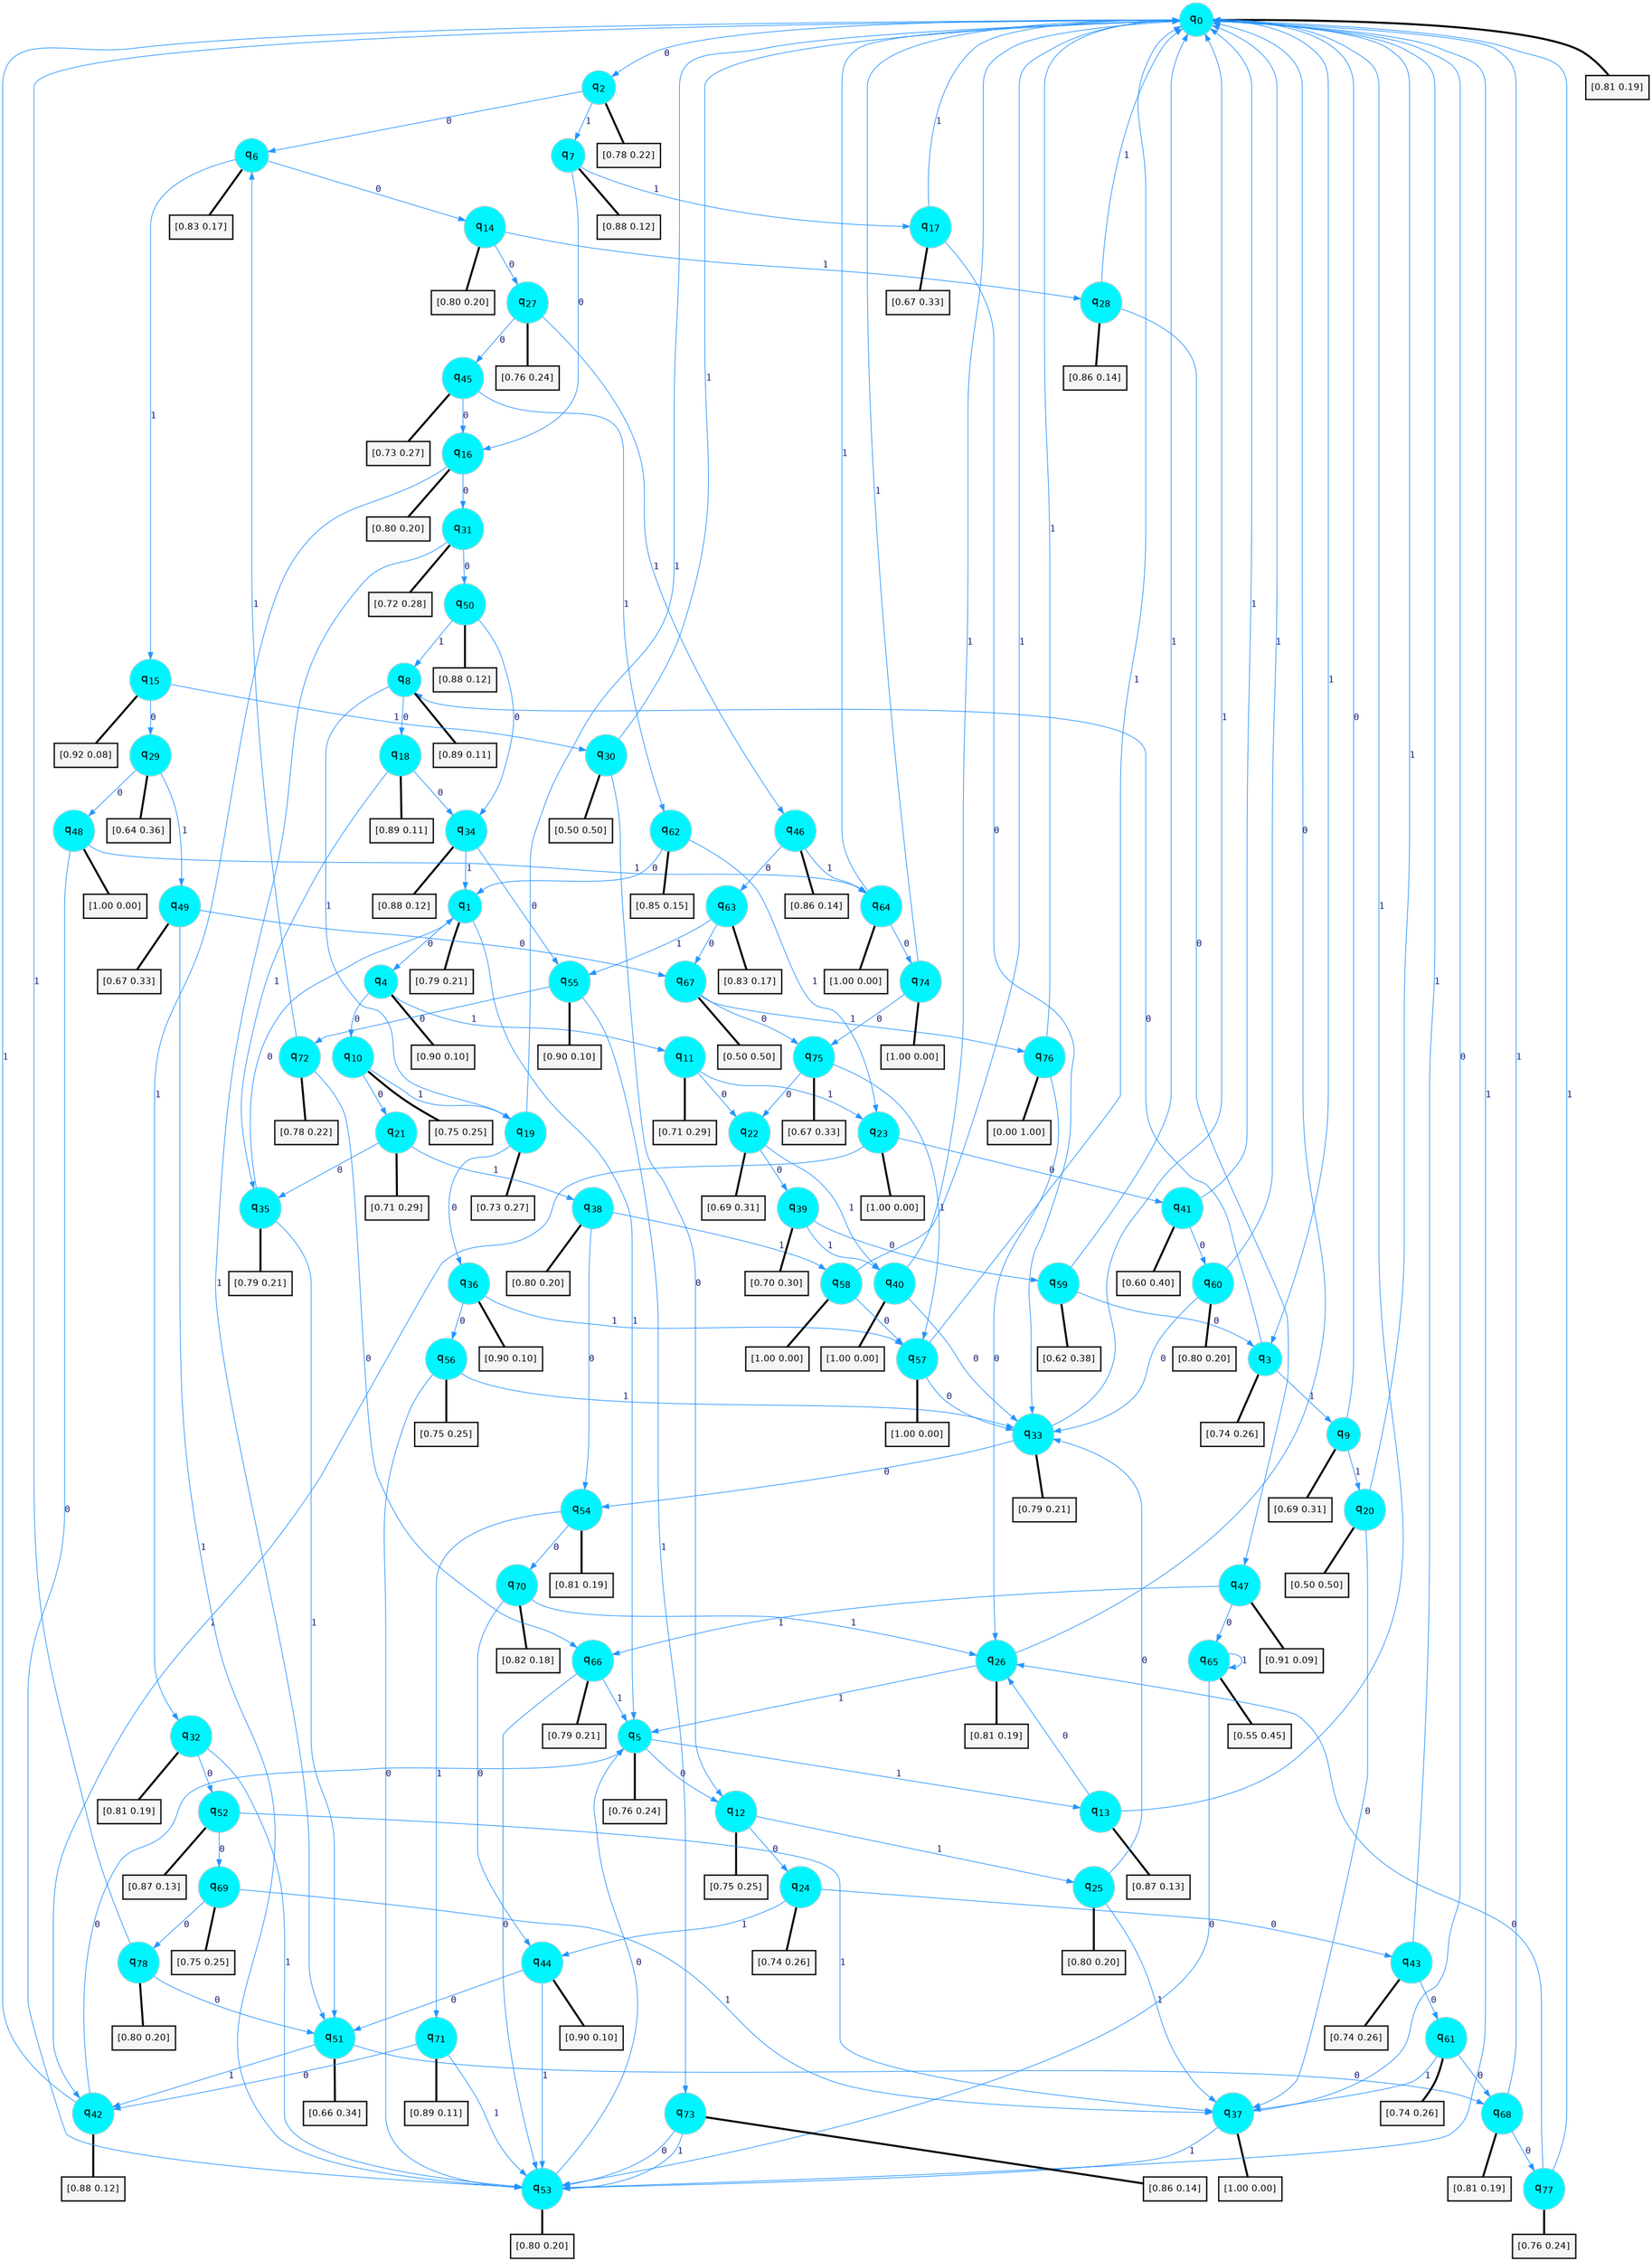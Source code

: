 digraph G {
graph [
bgcolor=transparent, dpi=300, rankdir=TD, size="40,25"];
node [
color=gray, fillcolor=turquoise1, fontcolor=black, fontname=Helvetica, fontsize=16, fontweight=bold, shape=circle, style=filled];
edge [
arrowsize=1, color=dodgerblue1, fontcolor=midnightblue, fontname=courier, fontweight=bold, penwidth=1, style=solid, weight=20];
0[label=<q<SUB>0</SUB>>];
1[label=<q<SUB>1</SUB>>];
2[label=<q<SUB>2</SUB>>];
3[label=<q<SUB>3</SUB>>];
4[label=<q<SUB>4</SUB>>];
5[label=<q<SUB>5</SUB>>];
6[label=<q<SUB>6</SUB>>];
7[label=<q<SUB>7</SUB>>];
8[label=<q<SUB>8</SUB>>];
9[label=<q<SUB>9</SUB>>];
10[label=<q<SUB>10</SUB>>];
11[label=<q<SUB>11</SUB>>];
12[label=<q<SUB>12</SUB>>];
13[label=<q<SUB>13</SUB>>];
14[label=<q<SUB>14</SUB>>];
15[label=<q<SUB>15</SUB>>];
16[label=<q<SUB>16</SUB>>];
17[label=<q<SUB>17</SUB>>];
18[label=<q<SUB>18</SUB>>];
19[label=<q<SUB>19</SUB>>];
20[label=<q<SUB>20</SUB>>];
21[label=<q<SUB>21</SUB>>];
22[label=<q<SUB>22</SUB>>];
23[label=<q<SUB>23</SUB>>];
24[label=<q<SUB>24</SUB>>];
25[label=<q<SUB>25</SUB>>];
26[label=<q<SUB>26</SUB>>];
27[label=<q<SUB>27</SUB>>];
28[label=<q<SUB>28</SUB>>];
29[label=<q<SUB>29</SUB>>];
30[label=<q<SUB>30</SUB>>];
31[label=<q<SUB>31</SUB>>];
32[label=<q<SUB>32</SUB>>];
33[label=<q<SUB>33</SUB>>];
34[label=<q<SUB>34</SUB>>];
35[label=<q<SUB>35</SUB>>];
36[label=<q<SUB>36</SUB>>];
37[label=<q<SUB>37</SUB>>];
38[label=<q<SUB>38</SUB>>];
39[label=<q<SUB>39</SUB>>];
40[label=<q<SUB>40</SUB>>];
41[label=<q<SUB>41</SUB>>];
42[label=<q<SUB>42</SUB>>];
43[label=<q<SUB>43</SUB>>];
44[label=<q<SUB>44</SUB>>];
45[label=<q<SUB>45</SUB>>];
46[label=<q<SUB>46</SUB>>];
47[label=<q<SUB>47</SUB>>];
48[label=<q<SUB>48</SUB>>];
49[label=<q<SUB>49</SUB>>];
50[label=<q<SUB>50</SUB>>];
51[label=<q<SUB>51</SUB>>];
52[label=<q<SUB>52</SUB>>];
53[label=<q<SUB>53</SUB>>];
54[label=<q<SUB>54</SUB>>];
55[label=<q<SUB>55</SUB>>];
56[label=<q<SUB>56</SUB>>];
57[label=<q<SUB>57</SUB>>];
58[label=<q<SUB>58</SUB>>];
59[label=<q<SUB>59</SUB>>];
60[label=<q<SUB>60</SUB>>];
61[label=<q<SUB>61</SUB>>];
62[label=<q<SUB>62</SUB>>];
63[label=<q<SUB>63</SUB>>];
64[label=<q<SUB>64</SUB>>];
65[label=<q<SUB>65</SUB>>];
66[label=<q<SUB>66</SUB>>];
67[label=<q<SUB>67</SUB>>];
68[label=<q<SUB>68</SUB>>];
69[label=<q<SUB>69</SUB>>];
70[label=<q<SUB>70</SUB>>];
71[label=<q<SUB>71</SUB>>];
72[label=<q<SUB>72</SUB>>];
73[label=<q<SUB>73</SUB>>];
74[label=<q<SUB>74</SUB>>];
75[label=<q<SUB>75</SUB>>];
76[label=<q<SUB>76</SUB>>];
77[label=<q<SUB>77</SUB>>];
78[label=<q<SUB>78</SUB>>];
79[label="[0.81 0.19]", shape=box,fontcolor=black, fontname=Helvetica, fontsize=14, penwidth=2, fillcolor=whitesmoke,color=black];
80[label="[0.79 0.21]", shape=box,fontcolor=black, fontname=Helvetica, fontsize=14, penwidth=2, fillcolor=whitesmoke,color=black];
81[label="[0.78 0.22]", shape=box,fontcolor=black, fontname=Helvetica, fontsize=14, penwidth=2, fillcolor=whitesmoke,color=black];
82[label="[0.74 0.26]", shape=box,fontcolor=black, fontname=Helvetica, fontsize=14, penwidth=2, fillcolor=whitesmoke,color=black];
83[label="[0.90 0.10]", shape=box,fontcolor=black, fontname=Helvetica, fontsize=14, penwidth=2, fillcolor=whitesmoke,color=black];
84[label="[0.76 0.24]", shape=box,fontcolor=black, fontname=Helvetica, fontsize=14, penwidth=2, fillcolor=whitesmoke,color=black];
85[label="[0.83 0.17]", shape=box,fontcolor=black, fontname=Helvetica, fontsize=14, penwidth=2, fillcolor=whitesmoke,color=black];
86[label="[0.88 0.12]", shape=box,fontcolor=black, fontname=Helvetica, fontsize=14, penwidth=2, fillcolor=whitesmoke,color=black];
87[label="[0.89 0.11]", shape=box,fontcolor=black, fontname=Helvetica, fontsize=14, penwidth=2, fillcolor=whitesmoke,color=black];
88[label="[0.69 0.31]", shape=box,fontcolor=black, fontname=Helvetica, fontsize=14, penwidth=2, fillcolor=whitesmoke,color=black];
89[label="[0.75 0.25]", shape=box,fontcolor=black, fontname=Helvetica, fontsize=14, penwidth=2, fillcolor=whitesmoke,color=black];
90[label="[0.71 0.29]", shape=box,fontcolor=black, fontname=Helvetica, fontsize=14, penwidth=2, fillcolor=whitesmoke,color=black];
91[label="[0.75 0.25]", shape=box,fontcolor=black, fontname=Helvetica, fontsize=14, penwidth=2, fillcolor=whitesmoke,color=black];
92[label="[0.87 0.13]", shape=box,fontcolor=black, fontname=Helvetica, fontsize=14, penwidth=2, fillcolor=whitesmoke,color=black];
93[label="[0.80 0.20]", shape=box,fontcolor=black, fontname=Helvetica, fontsize=14, penwidth=2, fillcolor=whitesmoke,color=black];
94[label="[0.92 0.08]", shape=box,fontcolor=black, fontname=Helvetica, fontsize=14, penwidth=2, fillcolor=whitesmoke,color=black];
95[label="[0.80 0.20]", shape=box,fontcolor=black, fontname=Helvetica, fontsize=14, penwidth=2, fillcolor=whitesmoke,color=black];
96[label="[0.67 0.33]", shape=box,fontcolor=black, fontname=Helvetica, fontsize=14, penwidth=2, fillcolor=whitesmoke,color=black];
97[label="[0.89 0.11]", shape=box,fontcolor=black, fontname=Helvetica, fontsize=14, penwidth=2, fillcolor=whitesmoke,color=black];
98[label="[0.73 0.27]", shape=box,fontcolor=black, fontname=Helvetica, fontsize=14, penwidth=2, fillcolor=whitesmoke,color=black];
99[label="[0.50 0.50]", shape=box,fontcolor=black, fontname=Helvetica, fontsize=14, penwidth=2, fillcolor=whitesmoke,color=black];
100[label="[0.71 0.29]", shape=box,fontcolor=black, fontname=Helvetica, fontsize=14, penwidth=2, fillcolor=whitesmoke,color=black];
101[label="[0.69 0.31]", shape=box,fontcolor=black, fontname=Helvetica, fontsize=14, penwidth=2, fillcolor=whitesmoke,color=black];
102[label="[1.00 0.00]", shape=box,fontcolor=black, fontname=Helvetica, fontsize=14, penwidth=2, fillcolor=whitesmoke,color=black];
103[label="[0.74 0.26]", shape=box,fontcolor=black, fontname=Helvetica, fontsize=14, penwidth=2, fillcolor=whitesmoke,color=black];
104[label="[0.80 0.20]", shape=box,fontcolor=black, fontname=Helvetica, fontsize=14, penwidth=2, fillcolor=whitesmoke,color=black];
105[label="[0.81 0.19]", shape=box,fontcolor=black, fontname=Helvetica, fontsize=14, penwidth=2, fillcolor=whitesmoke,color=black];
106[label="[0.76 0.24]", shape=box,fontcolor=black, fontname=Helvetica, fontsize=14, penwidth=2, fillcolor=whitesmoke,color=black];
107[label="[0.86 0.14]", shape=box,fontcolor=black, fontname=Helvetica, fontsize=14, penwidth=2, fillcolor=whitesmoke,color=black];
108[label="[0.64 0.36]", shape=box,fontcolor=black, fontname=Helvetica, fontsize=14, penwidth=2, fillcolor=whitesmoke,color=black];
109[label="[0.50 0.50]", shape=box,fontcolor=black, fontname=Helvetica, fontsize=14, penwidth=2, fillcolor=whitesmoke,color=black];
110[label="[0.72 0.28]", shape=box,fontcolor=black, fontname=Helvetica, fontsize=14, penwidth=2, fillcolor=whitesmoke,color=black];
111[label="[0.81 0.19]", shape=box,fontcolor=black, fontname=Helvetica, fontsize=14, penwidth=2, fillcolor=whitesmoke,color=black];
112[label="[0.79 0.21]", shape=box,fontcolor=black, fontname=Helvetica, fontsize=14, penwidth=2, fillcolor=whitesmoke,color=black];
113[label="[0.88 0.12]", shape=box,fontcolor=black, fontname=Helvetica, fontsize=14, penwidth=2, fillcolor=whitesmoke,color=black];
114[label="[0.79 0.21]", shape=box,fontcolor=black, fontname=Helvetica, fontsize=14, penwidth=2, fillcolor=whitesmoke,color=black];
115[label="[0.90 0.10]", shape=box,fontcolor=black, fontname=Helvetica, fontsize=14, penwidth=2, fillcolor=whitesmoke,color=black];
116[label="[1.00 0.00]", shape=box,fontcolor=black, fontname=Helvetica, fontsize=14, penwidth=2, fillcolor=whitesmoke,color=black];
117[label="[0.80 0.20]", shape=box,fontcolor=black, fontname=Helvetica, fontsize=14, penwidth=2, fillcolor=whitesmoke,color=black];
118[label="[0.70 0.30]", shape=box,fontcolor=black, fontname=Helvetica, fontsize=14, penwidth=2, fillcolor=whitesmoke,color=black];
119[label="[1.00 0.00]", shape=box,fontcolor=black, fontname=Helvetica, fontsize=14, penwidth=2, fillcolor=whitesmoke,color=black];
120[label="[0.60 0.40]", shape=box,fontcolor=black, fontname=Helvetica, fontsize=14, penwidth=2, fillcolor=whitesmoke,color=black];
121[label="[0.88 0.12]", shape=box,fontcolor=black, fontname=Helvetica, fontsize=14, penwidth=2, fillcolor=whitesmoke,color=black];
122[label="[0.74 0.26]", shape=box,fontcolor=black, fontname=Helvetica, fontsize=14, penwidth=2, fillcolor=whitesmoke,color=black];
123[label="[0.90 0.10]", shape=box,fontcolor=black, fontname=Helvetica, fontsize=14, penwidth=2, fillcolor=whitesmoke,color=black];
124[label="[0.73 0.27]", shape=box,fontcolor=black, fontname=Helvetica, fontsize=14, penwidth=2, fillcolor=whitesmoke,color=black];
125[label="[0.86 0.14]", shape=box,fontcolor=black, fontname=Helvetica, fontsize=14, penwidth=2, fillcolor=whitesmoke,color=black];
126[label="[0.91 0.09]", shape=box,fontcolor=black, fontname=Helvetica, fontsize=14, penwidth=2, fillcolor=whitesmoke,color=black];
127[label="[1.00 0.00]", shape=box,fontcolor=black, fontname=Helvetica, fontsize=14, penwidth=2, fillcolor=whitesmoke,color=black];
128[label="[0.67 0.33]", shape=box,fontcolor=black, fontname=Helvetica, fontsize=14, penwidth=2, fillcolor=whitesmoke,color=black];
129[label="[0.88 0.12]", shape=box,fontcolor=black, fontname=Helvetica, fontsize=14, penwidth=2, fillcolor=whitesmoke,color=black];
130[label="[0.66 0.34]", shape=box,fontcolor=black, fontname=Helvetica, fontsize=14, penwidth=2, fillcolor=whitesmoke,color=black];
131[label="[0.87 0.13]", shape=box,fontcolor=black, fontname=Helvetica, fontsize=14, penwidth=2, fillcolor=whitesmoke,color=black];
132[label="[0.80 0.20]", shape=box,fontcolor=black, fontname=Helvetica, fontsize=14, penwidth=2, fillcolor=whitesmoke,color=black];
133[label="[0.81 0.19]", shape=box,fontcolor=black, fontname=Helvetica, fontsize=14, penwidth=2, fillcolor=whitesmoke,color=black];
134[label="[0.90 0.10]", shape=box,fontcolor=black, fontname=Helvetica, fontsize=14, penwidth=2, fillcolor=whitesmoke,color=black];
135[label="[0.75 0.25]", shape=box,fontcolor=black, fontname=Helvetica, fontsize=14, penwidth=2, fillcolor=whitesmoke,color=black];
136[label="[1.00 0.00]", shape=box,fontcolor=black, fontname=Helvetica, fontsize=14, penwidth=2, fillcolor=whitesmoke,color=black];
137[label="[1.00 0.00]", shape=box,fontcolor=black, fontname=Helvetica, fontsize=14, penwidth=2, fillcolor=whitesmoke,color=black];
138[label="[0.62 0.38]", shape=box,fontcolor=black, fontname=Helvetica, fontsize=14, penwidth=2, fillcolor=whitesmoke,color=black];
139[label="[0.80 0.20]", shape=box,fontcolor=black, fontname=Helvetica, fontsize=14, penwidth=2, fillcolor=whitesmoke,color=black];
140[label="[0.74 0.26]", shape=box,fontcolor=black, fontname=Helvetica, fontsize=14, penwidth=2, fillcolor=whitesmoke,color=black];
141[label="[0.85 0.15]", shape=box,fontcolor=black, fontname=Helvetica, fontsize=14, penwidth=2, fillcolor=whitesmoke,color=black];
142[label="[0.83 0.17]", shape=box,fontcolor=black, fontname=Helvetica, fontsize=14, penwidth=2, fillcolor=whitesmoke,color=black];
143[label="[1.00 0.00]", shape=box,fontcolor=black, fontname=Helvetica, fontsize=14, penwidth=2, fillcolor=whitesmoke,color=black];
144[label="[0.55 0.45]", shape=box,fontcolor=black, fontname=Helvetica, fontsize=14, penwidth=2, fillcolor=whitesmoke,color=black];
145[label="[0.79 0.21]", shape=box,fontcolor=black, fontname=Helvetica, fontsize=14, penwidth=2, fillcolor=whitesmoke,color=black];
146[label="[0.50 0.50]", shape=box,fontcolor=black, fontname=Helvetica, fontsize=14, penwidth=2, fillcolor=whitesmoke,color=black];
147[label="[0.81 0.19]", shape=box,fontcolor=black, fontname=Helvetica, fontsize=14, penwidth=2, fillcolor=whitesmoke,color=black];
148[label="[0.75 0.25]", shape=box,fontcolor=black, fontname=Helvetica, fontsize=14, penwidth=2, fillcolor=whitesmoke,color=black];
149[label="[0.82 0.18]", shape=box,fontcolor=black, fontname=Helvetica, fontsize=14, penwidth=2, fillcolor=whitesmoke,color=black];
150[label="[0.89 0.11]", shape=box,fontcolor=black, fontname=Helvetica, fontsize=14, penwidth=2, fillcolor=whitesmoke,color=black];
151[label="[0.78 0.22]", shape=box,fontcolor=black, fontname=Helvetica, fontsize=14, penwidth=2, fillcolor=whitesmoke,color=black];
152[label="[0.86 0.14]", shape=box,fontcolor=black, fontname=Helvetica, fontsize=14, penwidth=2, fillcolor=whitesmoke,color=black];
153[label="[1.00 0.00]", shape=box,fontcolor=black, fontname=Helvetica, fontsize=14, penwidth=2, fillcolor=whitesmoke,color=black];
154[label="[0.67 0.33]", shape=box,fontcolor=black, fontname=Helvetica, fontsize=14, penwidth=2, fillcolor=whitesmoke,color=black];
155[label="[0.00 1.00]", shape=box,fontcolor=black, fontname=Helvetica, fontsize=14, penwidth=2, fillcolor=whitesmoke,color=black];
156[label="[0.76 0.24]", shape=box,fontcolor=black, fontname=Helvetica, fontsize=14, penwidth=2, fillcolor=whitesmoke,color=black];
157[label="[0.80 0.20]", shape=box,fontcolor=black, fontname=Helvetica, fontsize=14, penwidth=2, fillcolor=whitesmoke,color=black];
0->2 [label=0];
0->3 [label=1];
0->79 [arrowhead=none, penwidth=3,color=black];
1->4 [label=0];
1->5 [label=1];
1->80 [arrowhead=none, penwidth=3,color=black];
2->6 [label=0];
2->7 [label=1];
2->81 [arrowhead=none, penwidth=3,color=black];
3->8 [label=0];
3->9 [label=1];
3->82 [arrowhead=none, penwidth=3,color=black];
4->10 [label=0];
4->11 [label=1];
4->83 [arrowhead=none, penwidth=3,color=black];
5->12 [label=0];
5->13 [label=1];
5->84 [arrowhead=none, penwidth=3,color=black];
6->14 [label=0];
6->15 [label=1];
6->85 [arrowhead=none, penwidth=3,color=black];
7->16 [label=0];
7->17 [label=1];
7->86 [arrowhead=none, penwidth=3,color=black];
8->18 [label=0];
8->19 [label=1];
8->87 [arrowhead=none, penwidth=3,color=black];
9->0 [label=0];
9->20 [label=1];
9->88 [arrowhead=none, penwidth=3,color=black];
10->21 [label=0];
10->19 [label=1];
10->89 [arrowhead=none, penwidth=3,color=black];
11->22 [label=0];
11->23 [label=1];
11->90 [arrowhead=none, penwidth=3,color=black];
12->24 [label=0];
12->25 [label=1];
12->91 [arrowhead=none, penwidth=3,color=black];
13->26 [label=0];
13->0 [label=1];
13->92 [arrowhead=none, penwidth=3,color=black];
14->27 [label=0];
14->28 [label=1];
14->93 [arrowhead=none, penwidth=3,color=black];
15->29 [label=0];
15->30 [label=1];
15->94 [arrowhead=none, penwidth=3,color=black];
16->31 [label=0];
16->32 [label=1];
16->95 [arrowhead=none, penwidth=3,color=black];
17->33 [label=0];
17->0 [label=1];
17->96 [arrowhead=none, penwidth=3,color=black];
18->34 [label=0];
18->35 [label=1];
18->97 [arrowhead=none, penwidth=3,color=black];
19->36 [label=0];
19->0 [label=1];
19->98 [arrowhead=none, penwidth=3,color=black];
20->37 [label=0];
20->0 [label=1];
20->99 [arrowhead=none, penwidth=3,color=black];
21->35 [label=0];
21->38 [label=1];
21->100 [arrowhead=none, penwidth=3,color=black];
22->39 [label=0];
22->40 [label=1];
22->101 [arrowhead=none, penwidth=3,color=black];
23->41 [label=0];
23->42 [label=1];
23->102 [arrowhead=none, penwidth=3,color=black];
24->43 [label=0];
24->44 [label=1];
24->103 [arrowhead=none, penwidth=3,color=black];
25->33 [label=0];
25->37 [label=1];
25->104 [arrowhead=none, penwidth=3,color=black];
26->0 [label=0];
26->5 [label=1];
26->105 [arrowhead=none, penwidth=3,color=black];
27->45 [label=0];
27->46 [label=1];
27->106 [arrowhead=none, penwidth=3,color=black];
28->47 [label=0];
28->0 [label=1];
28->107 [arrowhead=none, penwidth=3,color=black];
29->48 [label=0];
29->49 [label=1];
29->108 [arrowhead=none, penwidth=3,color=black];
30->12 [label=0];
30->0 [label=1];
30->109 [arrowhead=none, penwidth=3,color=black];
31->50 [label=0];
31->51 [label=1];
31->110 [arrowhead=none, penwidth=3,color=black];
32->52 [label=0];
32->53 [label=1];
32->111 [arrowhead=none, penwidth=3,color=black];
33->54 [label=0];
33->0 [label=1];
33->112 [arrowhead=none, penwidth=3,color=black];
34->55 [label=0];
34->1 [label=1];
34->113 [arrowhead=none, penwidth=3,color=black];
35->1 [label=0];
35->51 [label=1];
35->114 [arrowhead=none, penwidth=3,color=black];
36->56 [label=0];
36->57 [label=1];
36->115 [arrowhead=none, penwidth=3,color=black];
37->0 [label=0];
37->53 [label=1];
37->116 [arrowhead=none, penwidth=3,color=black];
38->54 [label=0];
38->58 [label=1];
38->117 [arrowhead=none, penwidth=3,color=black];
39->59 [label=0];
39->40 [label=1];
39->118 [arrowhead=none, penwidth=3,color=black];
40->33 [label=0];
40->0 [label=1];
40->119 [arrowhead=none, penwidth=3,color=black];
41->60 [label=0];
41->0 [label=1];
41->120 [arrowhead=none, penwidth=3,color=black];
42->5 [label=0];
42->0 [label=1];
42->121 [arrowhead=none, penwidth=3,color=black];
43->61 [label=0];
43->0 [label=1];
43->122 [arrowhead=none, penwidth=3,color=black];
44->51 [label=0];
44->53 [label=1];
44->123 [arrowhead=none, penwidth=3,color=black];
45->16 [label=0];
45->62 [label=1];
45->124 [arrowhead=none, penwidth=3,color=black];
46->63 [label=0];
46->64 [label=1];
46->125 [arrowhead=none, penwidth=3,color=black];
47->65 [label=0];
47->66 [label=1];
47->126 [arrowhead=none, penwidth=3,color=black];
48->53 [label=0];
48->64 [label=1];
48->127 [arrowhead=none, penwidth=3,color=black];
49->67 [label=0];
49->53 [label=1];
49->128 [arrowhead=none, penwidth=3,color=black];
50->34 [label=0];
50->8 [label=1];
50->129 [arrowhead=none, penwidth=3,color=black];
51->68 [label=0];
51->42 [label=1];
51->130 [arrowhead=none, penwidth=3,color=black];
52->69 [label=0];
52->37 [label=1];
52->131 [arrowhead=none, penwidth=3,color=black];
53->5 [label=0];
53->0 [label=1];
53->132 [arrowhead=none, penwidth=3,color=black];
54->70 [label=0];
54->71 [label=1];
54->133 [arrowhead=none, penwidth=3,color=black];
55->72 [label=0];
55->73 [label=1];
55->134 [arrowhead=none, penwidth=3,color=black];
56->53 [label=0];
56->33 [label=1];
56->135 [arrowhead=none, penwidth=3,color=black];
57->33 [label=0];
57->0 [label=1];
57->136 [arrowhead=none, penwidth=3,color=black];
58->57 [label=0];
58->0 [label=1];
58->137 [arrowhead=none, penwidth=3,color=black];
59->3 [label=0];
59->0 [label=1];
59->138 [arrowhead=none, penwidth=3,color=black];
60->33 [label=0];
60->0 [label=1];
60->139 [arrowhead=none, penwidth=3,color=black];
61->68 [label=0];
61->37 [label=1];
61->140 [arrowhead=none, penwidth=3,color=black];
62->1 [label=0];
62->23 [label=1];
62->141 [arrowhead=none, penwidth=3,color=black];
63->67 [label=0];
63->55 [label=1];
63->142 [arrowhead=none, penwidth=3,color=black];
64->74 [label=0];
64->0 [label=1];
64->143 [arrowhead=none, penwidth=3,color=black];
65->53 [label=0];
65->65 [label=1];
65->144 [arrowhead=none, penwidth=3,color=black];
66->53 [label=0];
66->5 [label=1];
66->145 [arrowhead=none, penwidth=3,color=black];
67->75 [label=0];
67->76 [label=1];
67->146 [arrowhead=none, penwidth=3,color=black];
68->77 [label=0];
68->0 [label=1];
68->147 [arrowhead=none, penwidth=3,color=black];
69->78 [label=0];
69->37 [label=1];
69->148 [arrowhead=none, penwidth=3,color=black];
70->44 [label=0];
70->26 [label=1];
70->149 [arrowhead=none, penwidth=3,color=black];
71->42 [label=0];
71->53 [label=1];
71->150 [arrowhead=none, penwidth=3,color=black];
72->66 [label=0];
72->6 [label=1];
72->151 [arrowhead=none, penwidth=3,color=black];
73->53 [label=0];
73->53 [label=1];
73->152 [arrowhead=none, penwidth=3,color=black];
74->75 [label=0];
74->0 [label=1];
74->153 [arrowhead=none, penwidth=3,color=black];
75->22 [label=0];
75->57 [label=1];
75->154 [arrowhead=none, penwidth=3,color=black];
76->26 [label=0];
76->0 [label=1];
76->155 [arrowhead=none, penwidth=3,color=black];
77->26 [label=0];
77->0 [label=1];
77->156 [arrowhead=none, penwidth=3,color=black];
78->51 [label=0];
78->0 [label=1];
78->157 [arrowhead=none, penwidth=3,color=black];
}
